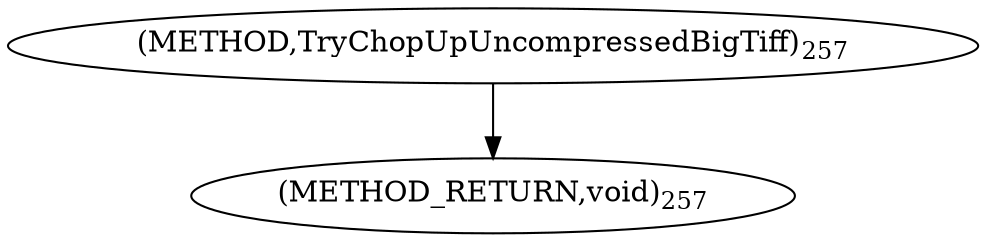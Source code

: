 digraph "TryChopUpUncompressedBigTiff" {  
"78276" [label = <(METHOD,TryChopUpUncompressedBigTiff)<SUB>257</SUB>> ]
"78278" [label = <(METHOD_RETURN,void)<SUB>257</SUB>> ]
  "78276" -> "78278" 
}
